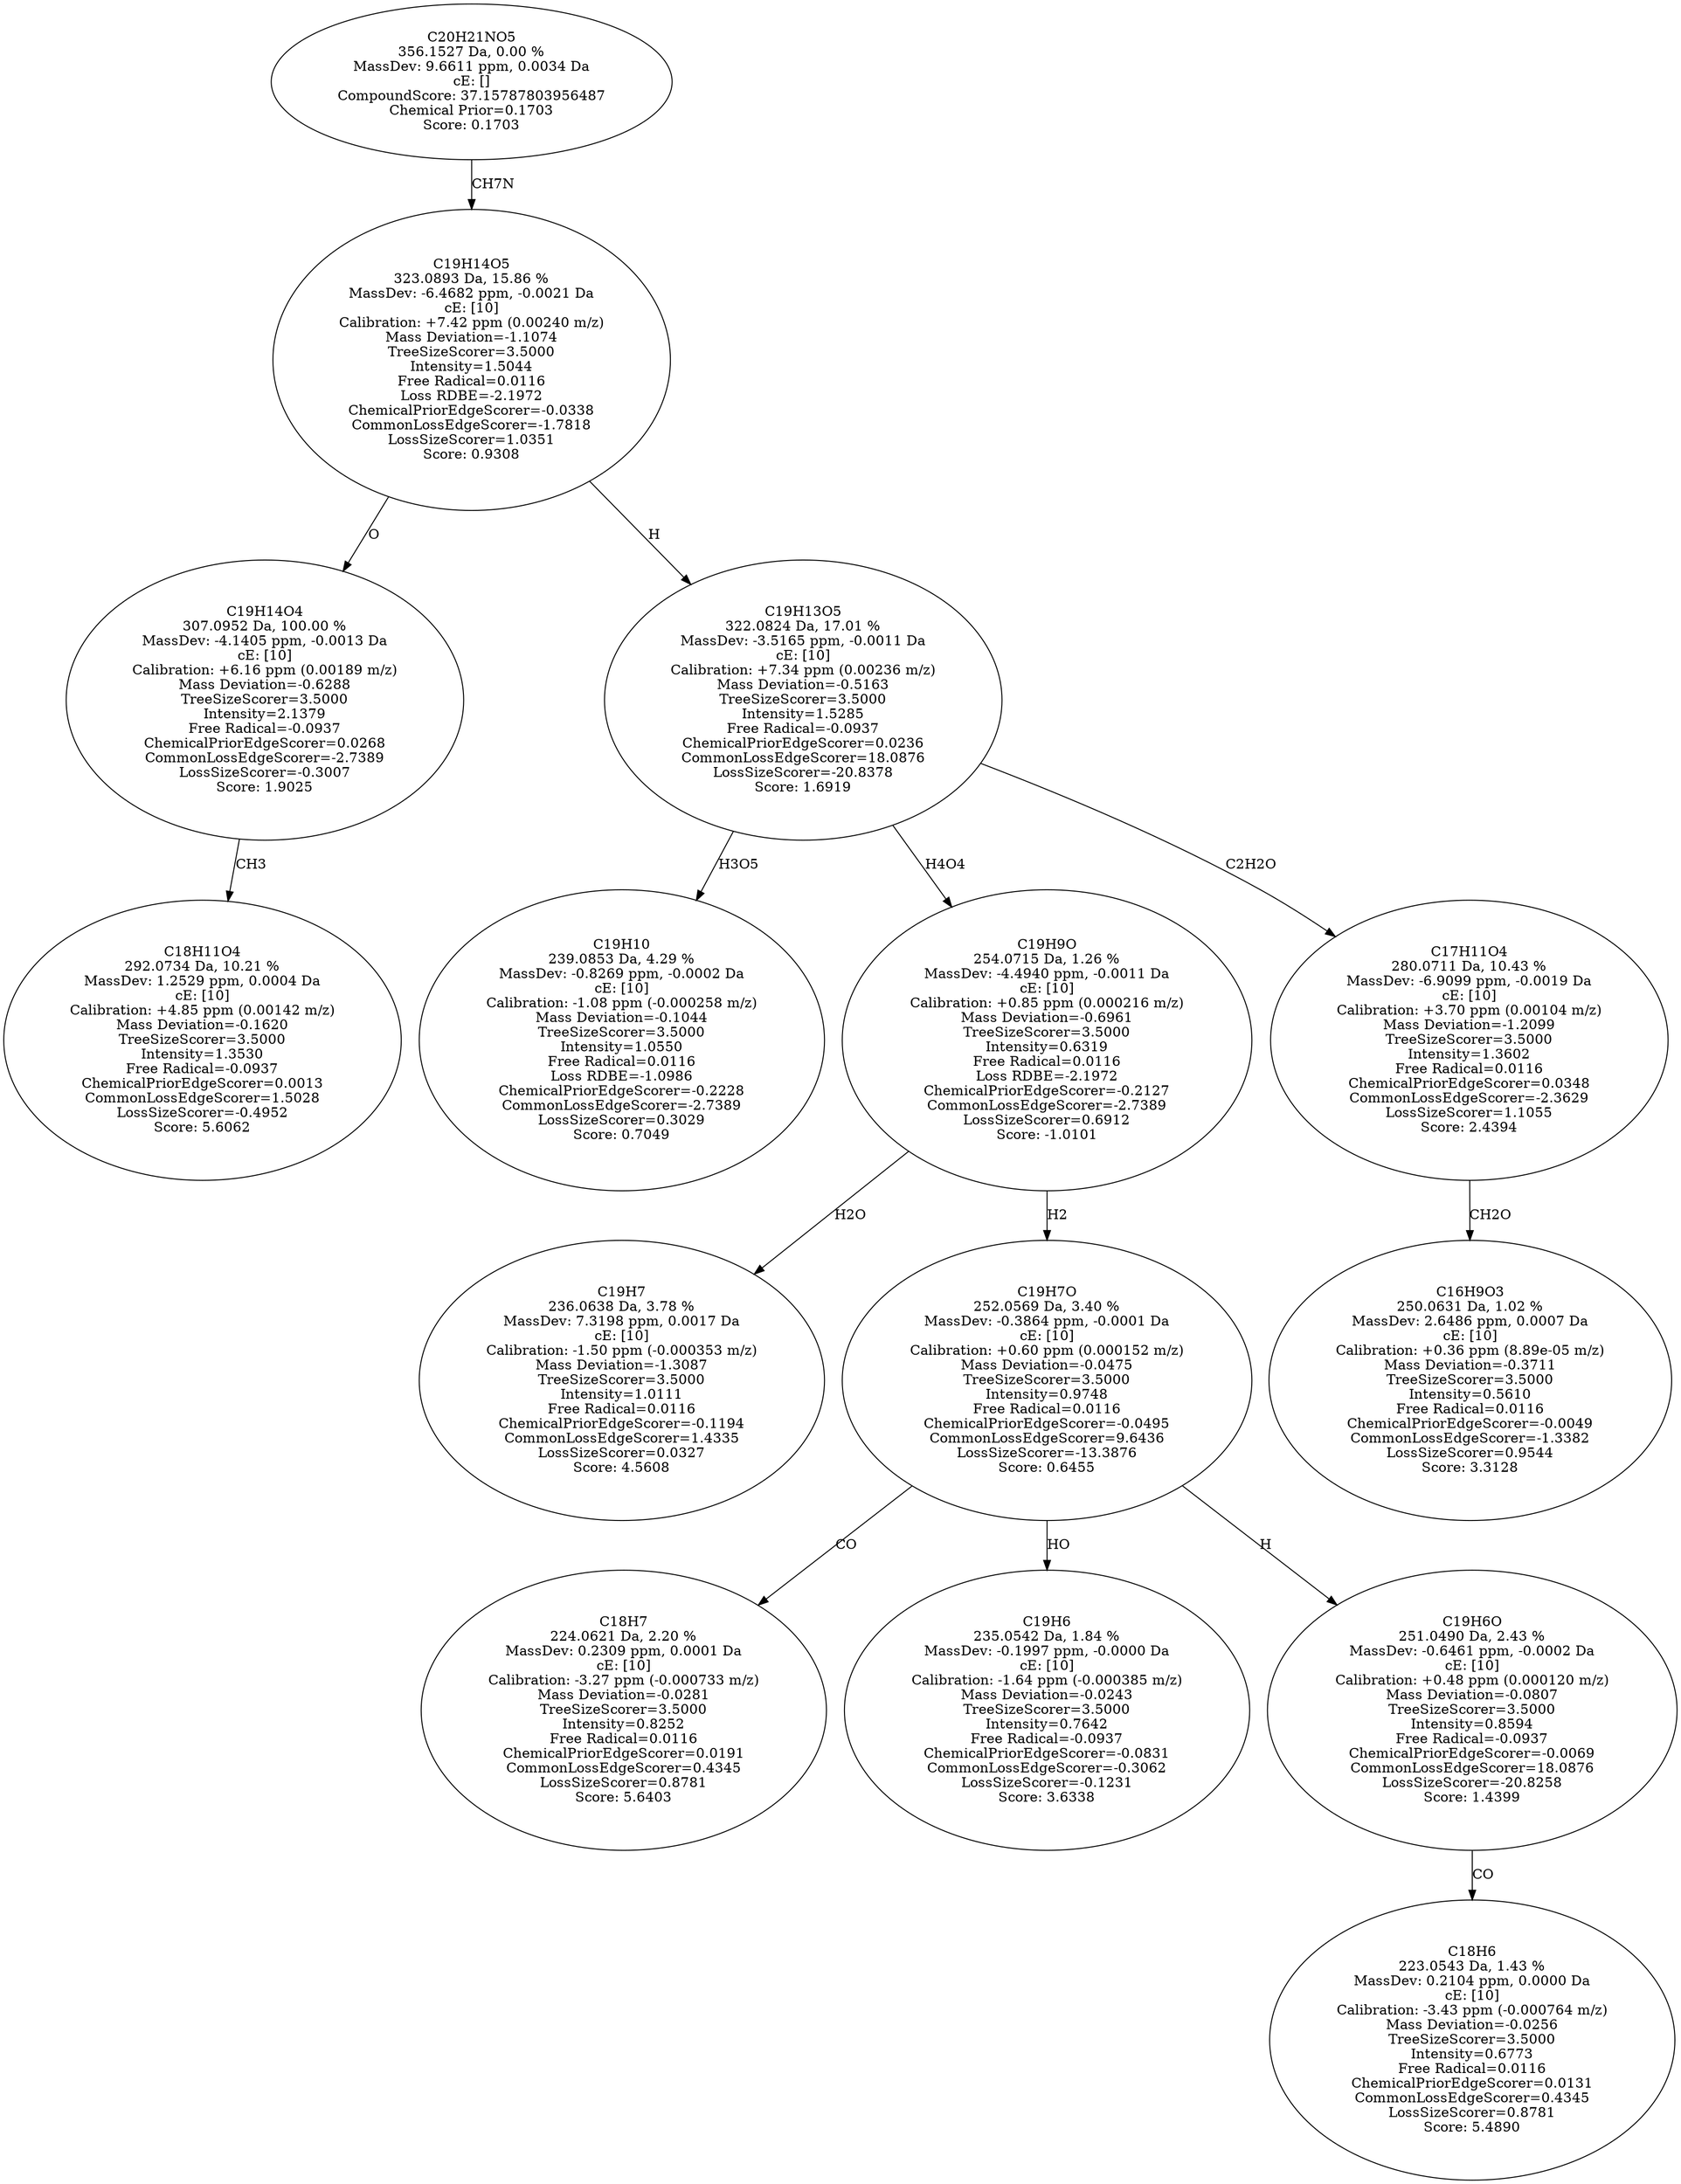 strict digraph {
v1 [label="C18H11O4\n292.0734 Da, 10.21 %\nMassDev: 1.2529 ppm, 0.0004 Da\ncE: [10]\nCalibration: +4.85 ppm (0.00142 m/z)\nMass Deviation=-0.1620\nTreeSizeScorer=3.5000\nIntensity=1.3530\nFree Radical=-0.0937\nChemicalPriorEdgeScorer=0.0013\nCommonLossEdgeScorer=1.5028\nLossSizeScorer=-0.4952\nScore: 5.6062"];
v2 [label="C19H14O4\n307.0952 Da, 100.00 %\nMassDev: -4.1405 ppm, -0.0013 Da\ncE: [10]\nCalibration: +6.16 ppm (0.00189 m/z)\nMass Deviation=-0.6288\nTreeSizeScorer=3.5000\nIntensity=2.1379\nFree Radical=-0.0937\nChemicalPriorEdgeScorer=0.0268\nCommonLossEdgeScorer=-2.7389\nLossSizeScorer=-0.3007\nScore: 1.9025"];
v3 [label="C19H10\n239.0853 Da, 4.29 %\nMassDev: -0.8269 ppm, -0.0002 Da\ncE: [10]\nCalibration: -1.08 ppm (-0.000258 m/z)\nMass Deviation=-0.1044\nTreeSizeScorer=3.5000\nIntensity=1.0550\nFree Radical=0.0116\nLoss RDBE=-1.0986\nChemicalPriorEdgeScorer=-0.2228\nCommonLossEdgeScorer=-2.7389\nLossSizeScorer=0.3029\nScore: 0.7049"];
v4 [label="C19H7\n236.0638 Da, 3.78 %\nMassDev: 7.3198 ppm, 0.0017 Da\ncE: [10]\nCalibration: -1.50 ppm (-0.000353 m/z)\nMass Deviation=-1.3087\nTreeSizeScorer=3.5000\nIntensity=1.0111\nFree Radical=0.0116\nChemicalPriorEdgeScorer=-0.1194\nCommonLossEdgeScorer=1.4335\nLossSizeScorer=0.0327\nScore: 4.5608"];
v5 [label="C18H7\n224.0621 Da, 2.20 %\nMassDev: 0.2309 ppm, 0.0001 Da\ncE: [10]\nCalibration: -3.27 ppm (-0.000733 m/z)\nMass Deviation=-0.0281\nTreeSizeScorer=3.5000\nIntensity=0.8252\nFree Radical=0.0116\nChemicalPriorEdgeScorer=0.0191\nCommonLossEdgeScorer=0.4345\nLossSizeScorer=0.8781\nScore: 5.6403"];
v6 [label="C19H6\n235.0542 Da, 1.84 %\nMassDev: -0.1997 ppm, -0.0000 Da\ncE: [10]\nCalibration: -1.64 ppm (-0.000385 m/z)\nMass Deviation=-0.0243\nTreeSizeScorer=3.5000\nIntensity=0.7642\nFree Radical=-0.0937\nChemicalPriorEdgeScorer=-0.0831\nCommonLossEdgeScorer=-0.3062\nLossSizeScorer=-0.1231\nScore: 3.6338"];
v7 [label="C18H6\n223.0543 Da, 1.43 %\nMassDev: 0.2104 ppm, 0.0000 Da\ncE: [10]\nCalibration: -3.43 ppm (-0.000764 m/z)\nMass Deviation=-0.0256\nTreeSizeScorer=3.5000\nIntensity=0.6773\nFree Radical=0.0116\nChemicalPriorEdgeScorer=0.0131\nCommonLossEdgeScorer=0.4345\nLossSizeScorer=0.8781\nScore: 5.4890"];
v8 [label="C19H6O\n251.0490 Da, 2.43 %\nMassDev: -0.6461 ppm, -0.0002 Da\ncE: [10]\nCalibration: +0.48 ppm (0.000120 m/z)\nMass Deviation=-0.0807\nTreeSizeScorer=3.5000\nIntensity=0.8594\nFree Radical=-0.0937\nChemicalPriorEdgeScorer=-0.0069\nCommonLossEdgeScorer=18.0876\nLossSizeScorer=-20.8258\nScore: 1.4399"];
v9 [label="C19H7O\n252.0569 Da, 3.40 %\nMassDev: -0.3864 ppm, -0.0001 Da\ncE: [10]\nCalibration: +0.60 ppm (0.000152 m/z)\nMass Deviation=-0.0475\nTreeSizeScorer=3.5000\nIntensity=0.9748\nFree Radical=0.0116\nChemicalPriorEdgeScorer=-0.0495\nCommonLossEdgeScorer=9.6436\nLossSizeScorer=-13.3876\nScore: 0.6455"];
v10 [label="C19H9O\n254.0715 Da, 1.26 %\nMassDev: -4.4940 ppm, -0.0011 Da\ncE: [10]\nCalibration: +0.85 ppm (0.000216 m/z)\nMass Deviation=-0.6961\nTreeSizeScorer=3.5000\nIntensity=0.6319\nFree Radical=0.0116\nLoss RDBE=-2.1972\nChemicalPriorEdgeScorer=-0.2127\nCommonLossEdgeScorer=-2.7389\nLossSizeScorer=0.6912\nScore: -1.0101"];
v11 [label="C16H9O3\n250.0631 Da, 1.02 %\nMassDev: 2.6486 ppm, 0.0007 Da\ncE: [10]\nCalibration: +0.36 ppm (8.89e-05 m/z)\nMass Deviation=-0.3711\nTreeSizeScorer=3.5000\nIntensity=0.5610\nFree Radical=0.0116\nChemicalPriorEdgeScorer=-0.0049\nCommonLossEdgeScorer=-1.3382\nLossSizeScorer=0.9544\nScore: 3.3128"];
v12 [label="C17H11O4\n280.0711 Da, 10.43 %\nMassDev: -6.9099 ppm, -0.0019 Da\ncE: [10]\nCalibration: +3.70 ppm (0.00104 m/z)\nMass Deviation=-1.2099\nTreeSizeScorer=3.5000\nIntensity=1.3602\nFree Radical=0.0116\nChemicalPriorEdgeScorer=0.0348\nCommonLossEdgeScorer=-2.3629\nLossSizeScorer=1.1055\nScore: 2.4394"];
v13 [label="C19H13O5\n322.0824 Da, 17.01 %\nMassDev: -3.5165 ppm, -0.0011 Da\ncE: [10]\nCalibration: +7.34 ppm (0.00236 m/z)\nMass Deviation=-0.5163\nTreeSizeScorer=3.5000\nIntensity=1.5285\nFree Radical=-0.0937\nChemicalPriorEdgeScorer=0.0236\nCommonLossEdgeScorer=18.0876\nLossSizeScorer=-20.8378\nScore: 1.6919"];
v14 [label="C19H14O5\n323.0893 Da, 15.86 %\nMassDev: -6.4682 ppm, -0.0021 Da\ncE: [10]\nCalibration: +7.42 ppm (0.00240 m/z)\nMass Deviation=-1.1074\nTreeSizeScorer=3.5000\nIntensity=1.5044\nFree Radical=0.0116\nLoss RDBE=-2.1972\nChemicalPriorEdgeScorer=-0.0338\nCommonLossEdgeScorer=-1.7818\nLossSizeScorer=1.0351\nScore: 0.9308"];
v15 [label="C20H21NO5\n356.1527 Da, 0.00 %\nMassDev: 9.6611 ppm, 0.0034 Da\ncE: []\nCompoundScore: 37.15787803956487\nChemical Prior=0.1703\nScore: 0.1703"];
v2 -> v1 [label="CH3"];
v14 -> v2 [label="O"];
v13 -> v3 [label="H3O5"];
v10 -> v4 [label="H2O"];
v9 -> v5 [label="CO"];
v9 -> v6 [label="HO"];
v8 -> v7 [label="CO"];
v9 -> v8 [label="H"];
v10 -> v9 [label="H2"];
v13 -> v10 [label="H4O4"];
v12 -> v11 [label="CH2O"];
v13 -> v12 [label="C2H2O"];
v14 -> v13 [label="H"];
v15 -> v14 [label="CH7N"];
}